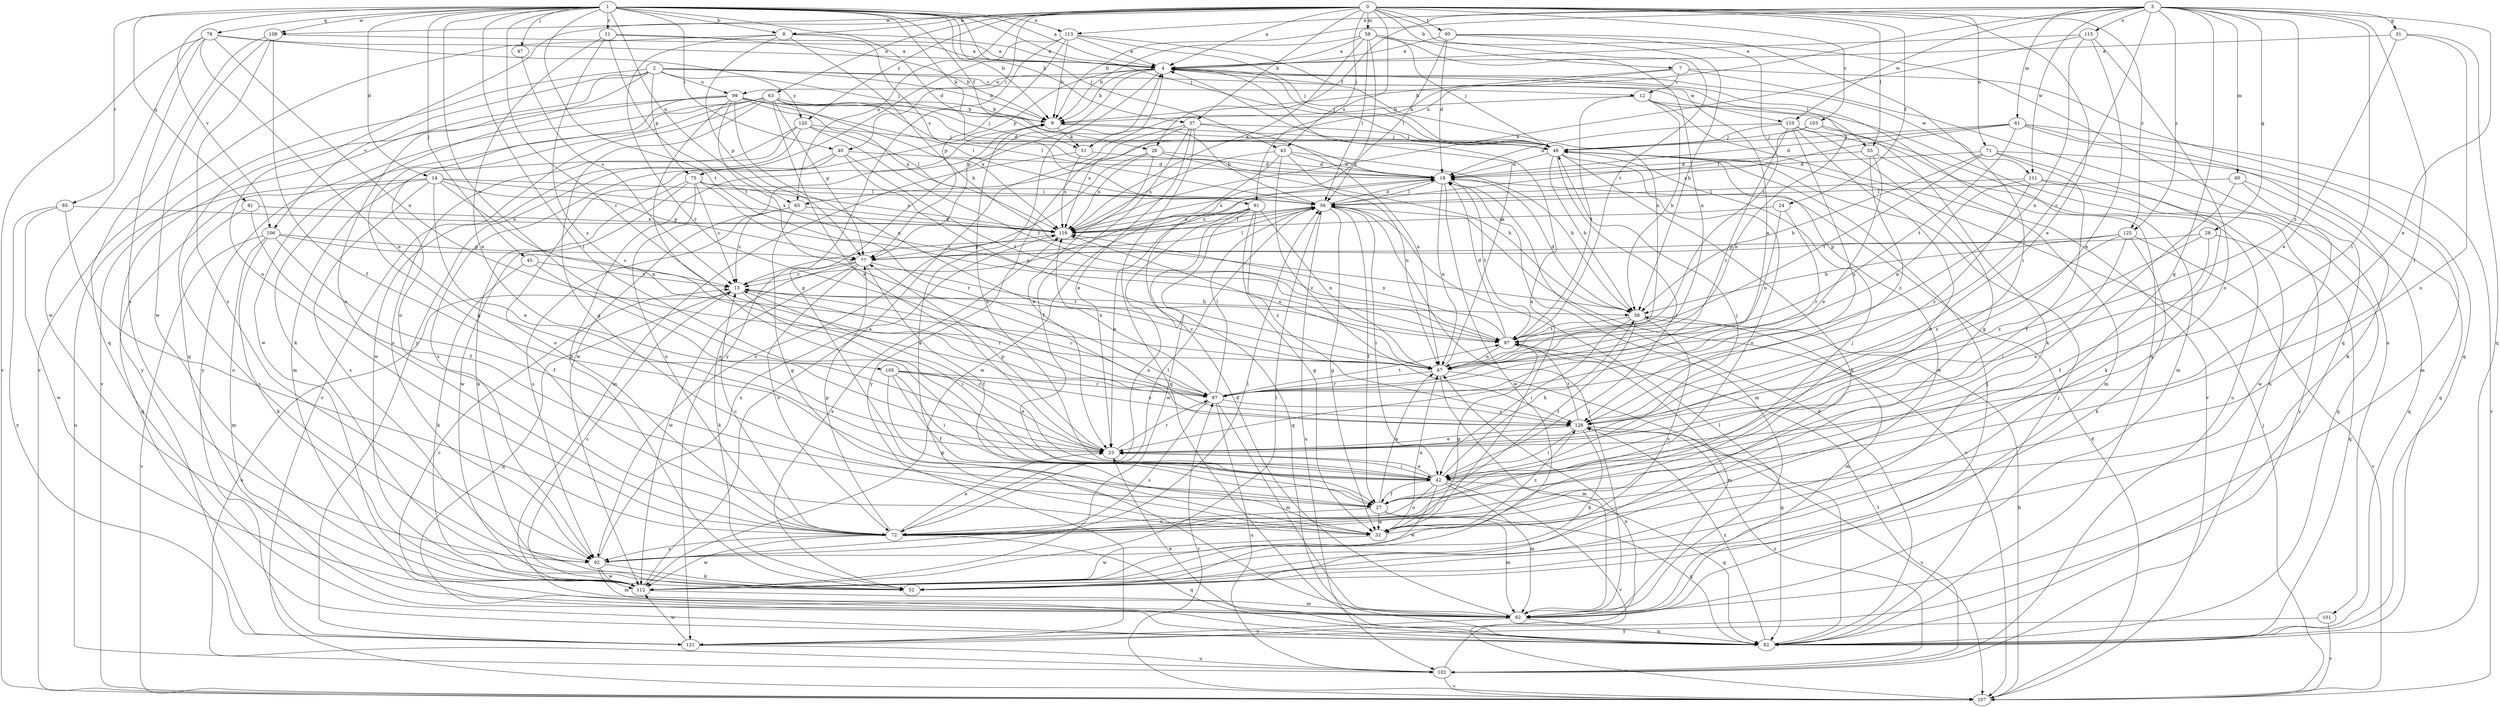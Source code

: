 strict digraph  {
0;
1;
2;
3;
4;
7;
8;
9;
11;
12;
13;
14;
18;
23;
24;
26;
27;
28;
31;
32;
37;
38;
40;
42;
43;
45;
47;
48;
51;
52;
55;
56;
58;
60;
61;
62;
63;
65;
67;
71;
72;
75;
77;
78;
81;
82;
85;
87;
91;
92;
95;
97;
99;
101;
102;
103;
105;
106;
107;
108;
110;
111;
112;
113;
115;
116;
120;
121;
125;
126;
0 -> 4  [label=a];
0 -> 7  [label=b];
0 -> 8  [label=b];
0 -> 23  [label=e];
0 -> 24  [label=f];
0 -> 37  [label=h];
0 -> 40  [label=i];
0 -> 43  [label=j];
0 -> 55  [label=l];
0 -> 58  [label=m];
0 -> 63  [label=n];
0 -> 65  [label=n];
0 -> 71  [label=o];
0 -> 72  [label=o];
0 -> 91  [label=s];
0 -> 95  [label=t];
0 -> 97  [label=t];
0 -> 103  [label=v];
0 -> 108  [label=w];
0 -> 120  [label=y];
0 -> 125  [label=z];
1 -> 4  [label=a];
1 -> 8  [label=b];
1 -> 9  [label=b];
1 -> 11  [label=c];
1 -> 14  [label=d];
1 -> 18  [label=d];
1 -> 26  [label=f];
1 -> 37  [label=h];
1 -> 40  [label=i];
1 -> 42  [label=i];
1 -> 43  [label=j];
1 -> 45  [label=j];
1 -> 47  [label=j];
1 -> 48  [label=j];
1 -> 51  [label=k];
1 -> 65  [label=n];
1 -> 78  [label=q];
1 -> 81  [label=q];
1 -> 85  [label=r];
1 -> 87  [label=r];
1 -> 97  [label=t];
1 -> 105  [label=v];
1 -> 106  [label=v];
1 -> 108  [label=w];
1 -> 113  [label=x];
2 -> 9  [label=b];
2 -> 12  [label=c];
2 -> 72  [label=o];
2 -> 75  [label=p];
2 -> 82  [label=q];
2 -> 99  [label=u];
2 -> 106  [label=v];
2 -> 107  [label=v];
2 -> 110  [label=w];
2 -> 120  [label=y];
3 -> 9  [label=b];
3 -> 23  [label=e];
3 -> 26  [label=f];
3 -> 27  [label=f];
3 -> 28  [label=g];
3 -> 31  [label=g];
3 -> 32  [label=g];
3 -> 42  [label=i];
3 -> 60  [label=m];
3 -> 61  [label=m];
3 -> 65  [label=n];
3 -> 87  [label=r];
3 -> 110  [label=w];
3 -> 111  [label=w];
3 -> 113  [label=x];
3 -> 115  [label=x];
3 -> 125  [label=z];
3 -> 126  [label=z];
4 -> 9  [label=b];
4 -> 48  [label=j];
4 -> 55  [label=l];
4 -> 75  [label=p];
4 -> 77  [label=p];
4 -> 82  [label=q];
4 -> 99  [label=u];
4 -> 111  [label=w];
4 -> 121  [label=y];
7 -> 9  [label=b];
7 -> 12  [label=c];
7 -> 51  [label=k];
7 -> 82  [label=q];
7 -> 101  [label=u];
8 -> 4  [label=a];
8 -> 38  [label=h];
8 -> 77  [label=p];
8 -> 87  [label=r];
8 -> 91  [label=s];
8 -> 107  [label=v];
9 -> 48  [label=j];
9 -> 51  [label=k];
9 -> 112  [label=w];
11 -> 4  [label=a];
11 -> 9  [label=b];
11 -> 23  [label=e];
11 -> 97  [label=t];
11 -> 126  [label=z];
12 -> 9  [label=b];
12 -> 38  [label=h];
12 -> 52  [label=k];
12 -> 97  [label=t];
12 -> 102  [label=u];
12 -> 107  [label=v];
13 -> 38  [label=h];
13 -> 42  [label=i];
13 -> 82  [label=q];
13 -> 87  [label=r];
13 -> 102  [label=u];
14 -> 23  [label=e];
14 -> 56  [label=l];
14 -> 67  [label=n];
14 -> 77  [label=p];
14 -> 82  [label=q];
14 -> 92  [label=s];
14 -> 102  [label=u];
14 -> 116  [label=x];
18 -> 56  [label=l];
18 -> 62  [label=m];
18 -> 67  [label=n];
18 -> 97  [label=t];
18 -> 112  [label=w];
18 -> 116  [label=x];
23 -> 42  [label=i];
23 -> 77  [label=p];
23 -> 87  [label=r];
24 -> 67  [label=n];
24 -> 87  [label=r];
24 -> 116  [label=x];
26 -> 18  [label=d];
26 -> 23  [label=e];
26 -> 38  [label=h];
26 -> 92  [label=s];
26 -> 116  [label=x];
27 -> 32  [label=g];
27 -> 62  [label=m];
27 -> 67  [label=n];
27 -> 72  [label=o];
27 -> 82  [label=q];
28 -> 27  [label=f];
28 -> 77  [label=p];
28 -> 82  [label=q];
28 -> 126  [label=z];
31 -> 4  [label=a];
31 -> 23  [label=e];
31 -> 72  [label=o];
31 -> 82  [label=q];
32 -> 4  [label=a];
32 -> 48  [label=j];
32 -> 67  [label=n];
32 -> 112  [label=w];
32 -> 126  [label=z];
37 -> 23  [label=e];
37 -> 27  [label=f];
37 -> 48  [label=j];
37 -> 67  [label=n];
37 -> 82  [label=q];
37 -> 116  [label=x];
37 -> 121  [label=y];
38 -> 18  [label=d];
38 -> 27  [label=f];
38 -> 42  [label=i];
38 -> 62  [label=m];
38 -> 92  [label=s];
38 -> 97  [label=t];
40 -> 18  [label=d];
40 -> 67  [label=n];
40 -> 72  [label=o];
40 -> 92  [label=s];
40 -> 97  [label=t];
42 -> 9  [label=b];
42 -> 13  [label=c];
42 -> 23  [label=e];
42 -> 27  [label=f];
42 -> 38  [label=h];
42 -> 48  [label=j];
42 -> 62  [label=m];
42 -> 72  [label=o];
42 -> 82  [label=q];
42 -> 107  [label=v];
42 -> 112  [label=w];
43 -> 18  [label=d];
43 -> 38  [label=h];
43 -> 67  [label=n];
43 -> 112  [label=w];
43 -> 116  [label=x];
43 -> 126  [label=z];
45 -> 13  [label=c];
45 -> 23  [label=e];
45 -> 52  [label=k];
47 -> 13  [label=c];
48 -> 18  [label=d];
48 -> 38  [label=h];
48 -> 42  [label=i];
48 -> 52  [label=k];
48 -> 72  [label=o];
48 -> 112  [label=w];
51 -> 18  [label=d];
51 -> 62  [label=m];
51 -> 116  [label=x];
52 -> 9  [label=b];
52 -> 116  [label=x];
55 -> 18  [label=d];
55 -> 23  [label=e];
55 -> 62  [label=m];
55 -> 126  [label=z];
56 -> 9  [label=b];
56 -> 13  [label=c];
56 -> 18  [label=d];
56 -> 27  [label=f];
56 -> 32  [label=g];
56 -> 42  [label=i];
56 -> 102  [label=u];
56 -> 107  [label=v];
56 -> 116  [label=x];
58 -> 4  [label=a];
58 -> 9  [label=b];
58 -> 13  [label=c];
58 -> 48  [label=j];
58 -> 56  [label=l];
58 -> 67  [label=n];
58 -> 82  [label=q];
58 -> 116  [label=x];
60 -> 56  [label=l];
60 -> 72  [label=o];
60 -> 82  [label=q];
60 -> 112  [label=w];
61 -> 18  [label=d];
61 -> 48  [label=j];
61 -> 52  [label=k];
61 -> 62  [label=m];
61 -> 97  [label=t];
61 -> 107  [label=v];
61 -> 116  [label=x];
62 -> 4  [label=a];
62 -> 13  [label=c];
62 -> 18  [label=d];
62 -> 48  [label=j];
62 -> 56  [label=l];
62 -> 82  [label=q];
62 -> 121  [label=y];
63 -> 9  [label=b];
63 -> 23  [label=e];
63 -> 32  [label=g];
63 -> 56  [label=l];
63 -> 72  [label=o];
63 -> 77  [label=p];
63 -> 107  [label=v];
63 -> 112  [label=w];
63 -> 116  [label=x];
63 -> 121  [label=y];
65 -> 13  [label=c];
65 -> 32  [label=g];
65 -> 92  [label=s];
65 -> 116  [label=x];
67 -> 4  [label=a];
67 -> 13  [label=c];
67 -> 62  [label=m];
67 -> 82  [label=q];
67 -> 87  [label=r];
67 -> 116  [label=x];
71 -> 18  [label=d];
71 -> 27  [label=f];
71 -> 38  [label=h];
71 -> 52  [label=k];
71 -> 82  [label=q];
71 -> 97  [label=t];
72 -> 13  [label=c];
72 -> 23  [label=e];
72 -> 56  [label=l];
72 -> 77  [label=p];
72 -> 82  [label=q];
72 -> 92  [label=s];
72 -> 112  [label=w];
75 -> 13  [label=c];
75 -> 52  [label=k];
75 -> 56  [label=l];
75 -> 72  [label=o];
75 -> 87  [label=r];
75 -> 112  [label=w];
75 -> 116  [label=x];
77 -> 13  [label=c];
77 -> 27  [label=f];
77 -> 52  [label=k];
77 -> 56  [label=l];
77 -> 72  [label=o];
77 -> 97  [label=t];
77 -> 112  [label=w];
78 -> 4  [label=a];
78 -> 23  [label=e];
78 -> 48  [label=j];
78 -> 67  [label=n];
78 -> 92  [label=s];
78 -> 107  [label=v];
78 -> 112  [label=w];
81 -> 27  [label=f];
81 -> 92  [label=s];
81 -> 116  [label=x];
82 -> 18  [label=d];
82 -> 23  [label=e];
82 -> 48  [label=j];
82 -> 56  [label=l];
82 -> 126  [label=z];
85 -> 72  [label=o];
85 -> 112  [label=w];
85 -> 116  [label=x];
85 -> 121  [label=y];
87 -> 4  [label=a];
87 -> 13  [label=c];
87 -> 56  [label=l];
87 -> 62  [label=m];
87 -> 92  [label=s];
87 -> 97  [label=t];
87 -> 102  [label=u];
87 -> 116  [label=x];
87 -> 126  [label=z];
91 -> 23  [label=e];
91 -> 32  [label=g];
91 -> 67  [label=n];
91 -> 72  [label=o];
91 -> 82  [label=q];
91 -> 112  [label=w];
91 -> 116  [label=x];
91 -> 126  [label=z];
92 -> 52  [label=k];
92 -> 56  [label=l];
92 -> 62  [label=m];
92 -> 112  [label=w];
92 -> 116  [label=x];
95 -> 4  [label=a];
95 -> 18  [label=d];
95 -> 38  [label=h];
95 -> 42  [label=i];
95 -> 56  [label=l];
95 -> 97  [label=t];
97 -> 18  [label=d];
97 -> 32  [label=g];
97 -> 62  [label=m];
97 -> 67  [label=n];
97 -> 116  [label=x];
99 -> 9  [label=b];
99 -> 18  [label=d];
99 -> 32  [label=g];
99 -> 42  [label=i];
99 -> 48  [label=j];
99 -> 52  [label=k];
99 -> 56  [label=l];
99 -> 67  [label=n];
99 -> 116  [label=x];
99 -> 121  [label=y];
99 -> 126  [label=z];
101 -> 107  [label=v];
101 -> 121  [label=y];
102 -> 67  [label=n];
102 -> 97  [label=t];
102 -> 107  [label=v];
102 -> 126  [label=z];
103 -> 48  [label=j];
103 -> 56  [label=l];
103 -> 62  [label=m];
103 -> 67  [label=n];
105 -> 23  [label=e];
105 -> 27  [label=f];
105 -> 32  [label=g];
105 -> 42  [label=i];
105 -> 87  [label=r];
105 -> 126  [label=z];
106 -> 13  [label=c];
106 -> 27  [label=f];
106 -> 52  [label=k];
106 -> 62  [label=m];
106 -> 77  [label=p];
106 -> 107  [label=v];
107 -> 18  [label=d];
107 -> 38  [label=h];
107 -> 48  [label=j];
107 -> 87  [label=r];
108 -> 4  [label=a];
108 -> 27  [label=f];
108 -> 82  [label=q];
108 -> 92  [label=s];
108 -> 112  [label=w];
110 -> 18  [label=d];
110 -> 32  [label=g];
110 -> 48  [label=j];
110 -> 72  [label=o];
110 -> 87  [label=r];
110 -> 102  [label=u];
110 -> 126  [label=z];
111 -> 56  [label=l];
111 -> 67  [label=n];
111 -> 82  [label=q];
111 -> 121  [label=y];
111 -> 126  [label=z];
112 -> 4  [label=a];
112 -> 13  [label=c];
112 -> 56  [label=l];
112 -> 62  [label=m];
113 -> 4  [label=a];
113 -> 9  [label=b];
113 -> 32  [label=g];
113 -> 48  [label=j];
113 -> 67  [label=n];
113 -> 77  [label=p];
113 -> 121  [label=y];
115 -> 4  [label=a];
115 -> 23  [label=e];
115 -> 67  [label=n];
115 -> 72  [label=o];
115 -> 116  [label=x];
116 -> 56  [label=l];
116 -> 77  [label=p];
120 -> 48  [label=j];
120 -> 56  [label=l];
120 -> 62  [label=m];
120 -> 92  [label=s];
120 -> 97  [label=t];
120 -> 112  [label=w];
121 -> 102  [label=u];
121 -> 112  [label=w];
125 -> 38  [label=h];
125 -> 42  [label=i];
125 -> 52  [label=k];
125 -> 77  [label=p];
125 -> 107  [label=v];
125 -> 126  [label=z];
126 -> 23  [label=e];
126 -> 42  [label=i];
126 -> 52  [label=k];
126 -> 97  [label=t];
126 -> 107  [label=v];
}
